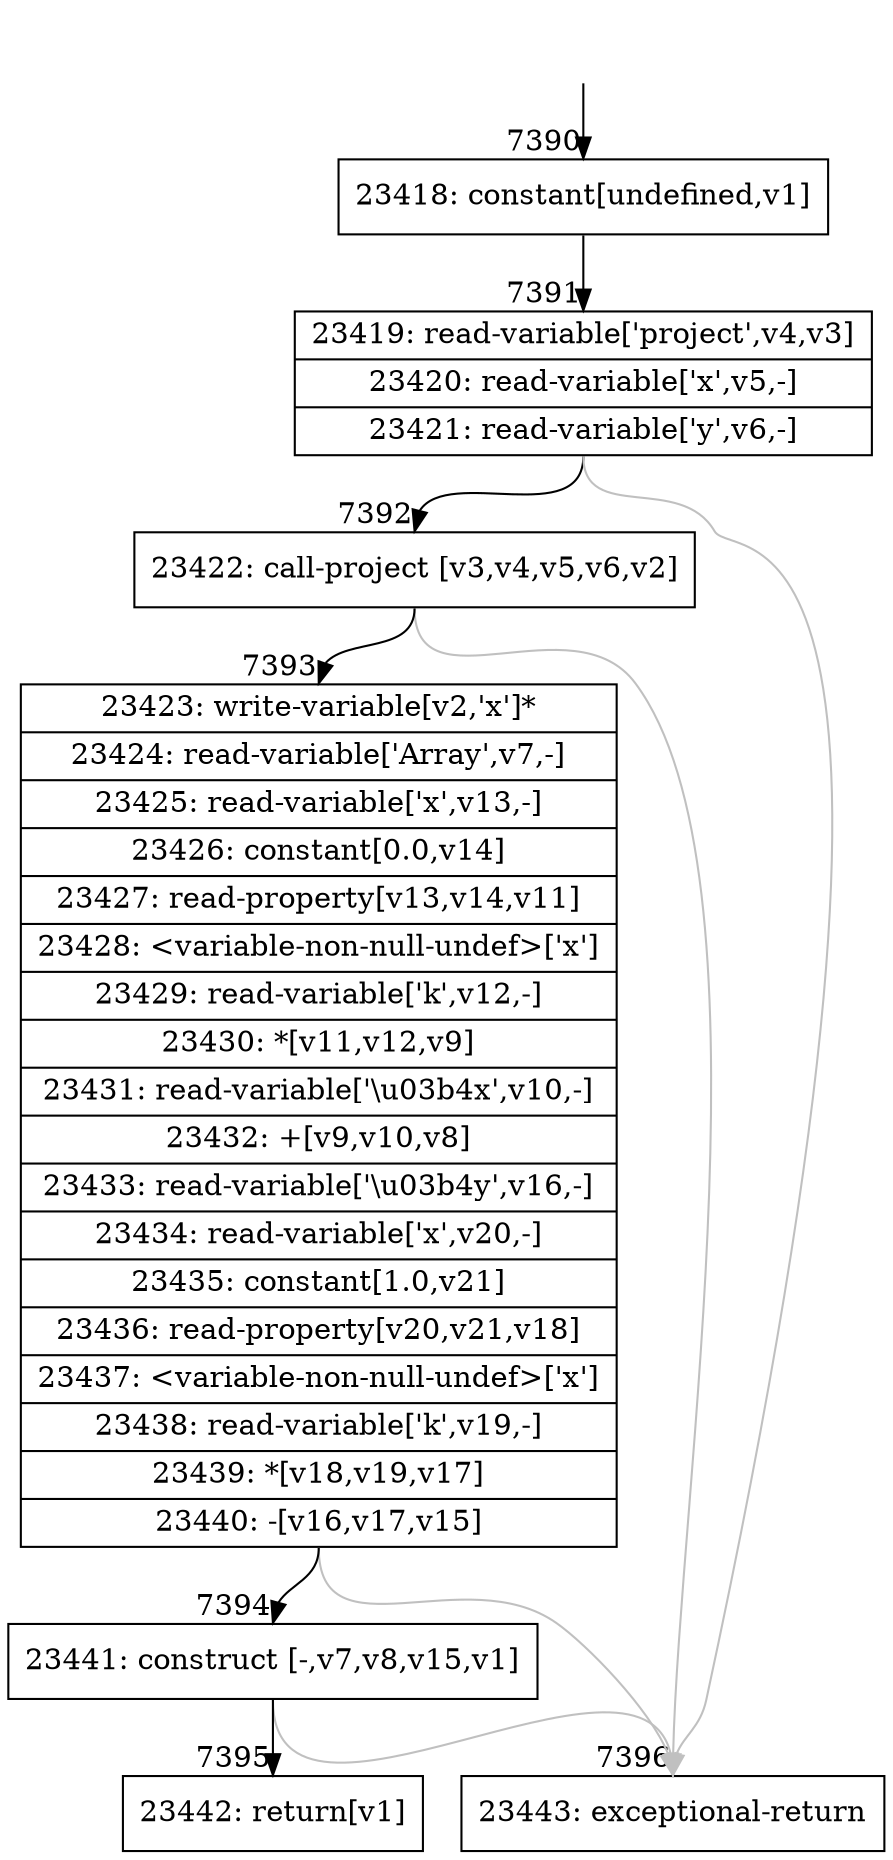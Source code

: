 digraph {
rankdir="TD"
BB_entry694[shape=none,label=""];
BB_entry694 -> BB7390 [tailport=s, headport=n, headlabel="    7390"]
BB7390 [shape=record label="{23418: constant[undefined,v1]}" ] 
BB7390 -> BB7391 [tailport=s, headport=n, headlabel="      7391"]
BB7391 [shape=record label="{23419: read-variable['project',v4,v3]|23420: read-variable['x',v5,-]|23421: read-variable['y',v6,-]}" ] 
BB7391 -> BB7392 [tailport=s, headport=n, headlabel="      7392"]
BB7391 -> BB7396 [tailport=s, headport=n, color=gray, headlabel="      7396"]
BB7392 [shape=record label="{23422: call-project [v3,v4,v5,v6,v2]}" ] 
BB7392 -> BB7393 [tailport=s, headport=n, headlabel="      7393"]
BB7392 -> BB7396 [tailport=s, headport=n, color=gray]
BB7393 [shape=record label="{23423: write-variable[v2,'x']*|23424: read-variable['Array',v7,-]|23425: read-variable['x',v13,-]|23426: constant[0.0,v14]|23427: read-property[v13,v14,v11]|23428: \<variable-non-null-undef\>['x']|23429: read-variable['k',v12,-]|23430: *[v11,v12,v9]|23431: read-variable['\\u03b4x',v10,-]|23432: +[v9,v10,v8]|23433: read-variable['\\u03b4y',v16,-]|23434: read-variable['x',v20,-]|23435: constant[1.0,v21]|23436: read-property[v20,v21,v18]|23437: \<variable-non-null-undef\>['x']|23438: read-variable['k',v19,-]|23439: *[v18,v19,v17]|23440: -[v16,v17,v15]}" ] 
BB7393 -> BB7394 [tailport=s, headport=n, headlabel="      7394"]
BB7393 -> BB7396 [tailport=s, headport=n, color=gray]
BB7394 [shape=record label="{23441: construct [-,v7,v8,v15,v1]}" ] 
BB7394 -> BB7395 [tailport=s, headport=n, headlabel="      7395"]
BB7394 -> BB7396 [tailport=s, headport=n, color=gray]
BB7395 [shape=record label="{23442: return[v1]}" ] 
BB7396 [shape=record label="{23443: exceptional-return}" ] 
//#$~ 4309
}
